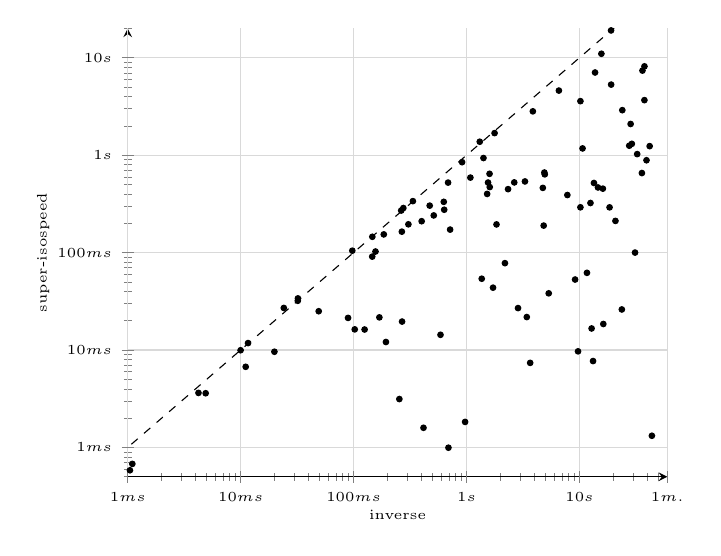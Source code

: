 \begin{tikzpicture}
\begin{axis}[
	font = \tiny,
	axis lines = left,
	axis lines = left,
	grid = major,
	grid style = {draw=gray!30},
	xmode = log,
	ymode = log,
	ymin = 0.5,
	ymax = 20000,
	xmin = 1,
	xmax = 60000,
	xlabel = {inverse},
	ylabel = {super-isospeed},
	label shift = {-6pt},
	% log ticks with fixed point,
	xtick = {0.1, 1, 10, 100, 1000, 10000, 100000, 1000000, 10000000},
	ytick = {0.1, 1, 10, 100, 1000, 10000, 100000, 1000000, 10000000},
	xticklabels = \empty,
	yticklabels = \empty,
	extra x ticks = {0.1, 1, 10, 100, 1000, 10000, 60000, 600000, 1800000, 3600000},
	extra x tick labels = {$100 {\mu}s$, $1 ms$, $10 ms$, $100 ms$, $1 s$, $10 s$, $1 m.$, $10 m.$, $30 m.$, $1 h$},
	extra y ticks = {0.1, 1, 10, 100, 1000, 10000, 60000, 600000, 1800000, 3600000},
	extra y tick labels = {$100 {\mu}s$, $1 ms$, $10 ms$, $100 ms$, $1 s$, $10 s$, $1 m.$, $10 m.$, $30 m.$, $1 h$},
]
	\addplot [only marks, mark size=1pt] coordinates {
		(1.099, 0.678)
		(10195.081, 291.704)
		(41828.798, 1238.338)
		(169.234, 21.636)
		(588.351, 14.33)
		(1716.937, 43.652)
		(2858.047, 26.939)
		(3417.074, 21.795)
		(13437.113, 518.345)
		(686.689, 523.053)
		(14584.147, 466.255)
		(19.911, 9.603)
		(267.546, 164.018)
		(32.073, 32.017)
		(4739.737, 461.695)
		(11650.292, 61.995)
		(24.119, 27.036)
		(49.115, 25.015)
		(13742.264, 7059.197)
		(29094.849, 1307.637)
		(97.424, 104.619)
		(9.992, 9.946)
		(27595.42, 1250.821)
		(36130.935, 7384.314)
		(89.344, 21.369)
		(13192.698, 7.706)
		(512.719, 240.737)
		(193.434, 12.086)
		(37593.884, 3673.418)
		(264.116, 270.247)
		(335.067, 337.522)
		(31056.768, 100.052)
		(1599.307, 643.6)
		(629.122, 331.956)
		(11.629, 11.78)
		(254.329, 3.138)
		(35703.819, 655.54)
		(43787.135, 1.318)
		(4888.608, 663.629)
		(16118.507, 453.35)
		(39233.068, 887.077)
		(3867.357, 2818.318)
		(18474.336, 291.318)
		(2332.643, 448.168)
		(5343.991, 38.203)
		(715.925, 172.228)
		(12517.233, 322.961)
		(3661.561, 7.38)
		(23725.119, 26.085)
		(9713.545, 9.694)
		(10198.3, 3586.086)
		(415.995, 1.591)
		(268.769, 19.589)
		(472.083, 303.501)
		(19078.36, 5302.81)
		(1522.883, 400.19)
		(1843.094, 194.736)
		(1363.736, 53.934)
		(2646.286, 525.523)
		(102.389, 16.288)
		(6574.644, 4603.346)
		(185.145, 153.75)
		(16269.95, 18.501)
		(9148.624, 52.91)
		(691.763, 0.994)
		(28380.564, 2091.523)
		(1.047, 0.583)
		(15636.902, 10992.923)
		(305.72, 195.201)
		(156.37, 102.606)
		(971.677, 1.828)
		(1082.035, 588.656)
		(4931.224, 635.786)
		(125.211, 16.24)
		(32.157, 33.883)
		(37635.084, 8165.409)
		(1772.001, 1684.606)
		(913.541, 847.231)
		(146.567, 145.345)
		(3291.77, 537.686)
		(7814.703, 389.944)
		(20827.591, 211.545)
		(1605.969, 470.498)
		(4820.508, 189.325)
		(4.234, 3.63)
		(1309.933, 1374.676)
		(400.721, 209.983)
		(12809.166, 16.647)
		(23951.622, 2897.973)
		(10652.365, 1173.205)
		(32446.945, 1025.853)
		(634.495, 275.438)
		(2188.48, 77.923)
		(11.084, 6.724)
		(4.903, 3.6)
		(1550.982, 523.587)
		(275.856, 286.631)
		(146.292, 90.945)
		(1412.886, 934.913)
		(19050.327, 19078.818)
	};
	\addplot+ [mark=none, black, dashed, domain=0.5:60000] {x};
\end{axis}
\end{tikzpicture}
